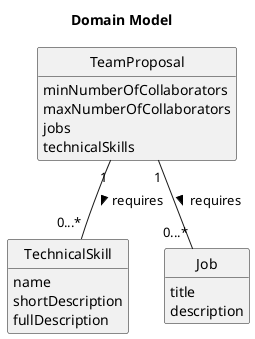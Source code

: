 @startuml

hide methods
hide circle

title Domain Model

class TeamProposal{
    minNumberOfCollaborators
    maxNumberOfCollaborators
    jobs
    technicalSkills

}


class TechnicalSkill {
        name
        shortDescription
        fullDescription
}

class Job{
    title
    description
}


TeamProposal "1" -- "0...*" TechnicalSkill : requires >
TeamProposal "1" -- "0...*" Job : requires >


@enduml